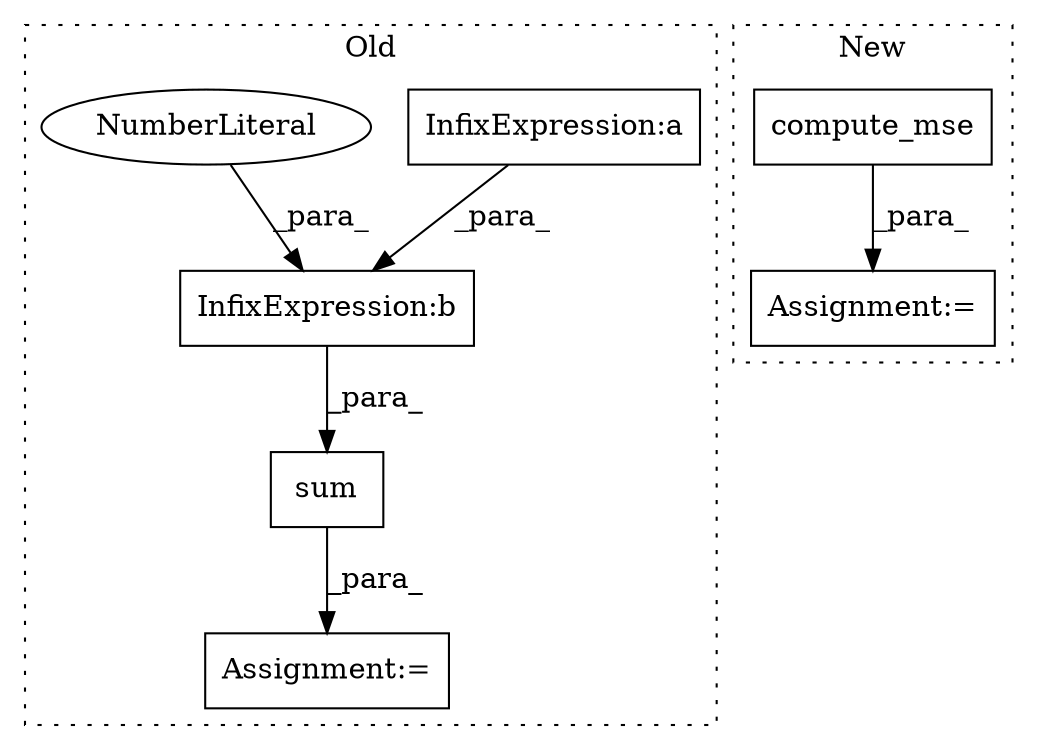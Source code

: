 digraph G {
subgraph cluster0 {
1 [label="sum" a="32" s="4885,4915" l="4,1" shape="box"];
3 [label="InfixExpression:a" a="27" s="4895" l="3" shape="box"];
4 [label="InfixExpression:b" a="27" s="4911" l="3" shape="box"];
5 [label="NumberLiteral" a="34" s="4914" l="1" shape="ellipse"];
6 [label="Assignment:=" a="7" s="4878" l="1" shape="box"];
label = "Old";
style="dotted";
}
subgraph cluster1 {
2 [label="compute_mse" a="32" s="4941,4971" l="12,1" shape="box"];
7 [label="Assignment:=" a="7" s="4940" l="1" shape="box"];
label = "New";
style="dotted";
}
1 -> 6 [label="_para_"];
2 -> 7 [label="_para_"];
3 -> 4 [label="_para_"];
4 -> 1 [label="_para_"];
5 -> 4 [label="_para_"];
}